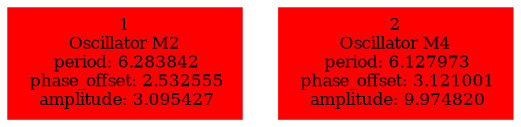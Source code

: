  digraph g{ forcelabels=true;
1 [label=<1<BR />Oscillator M2<BR /> period: 6.283842<BR /> phase_offset: 2.532555<BR /> amplitude: 3.095427>, shape=box,color=red,style=filled,fontsize=8];2 [label=<2<BR />Oscillator M4<BR /> period: 6.127973<BR /> phase_offset: 3.121001<BR /> amplitude: 9.974820>, shape=box,color=red,style=filled,fontsize=8]; }
